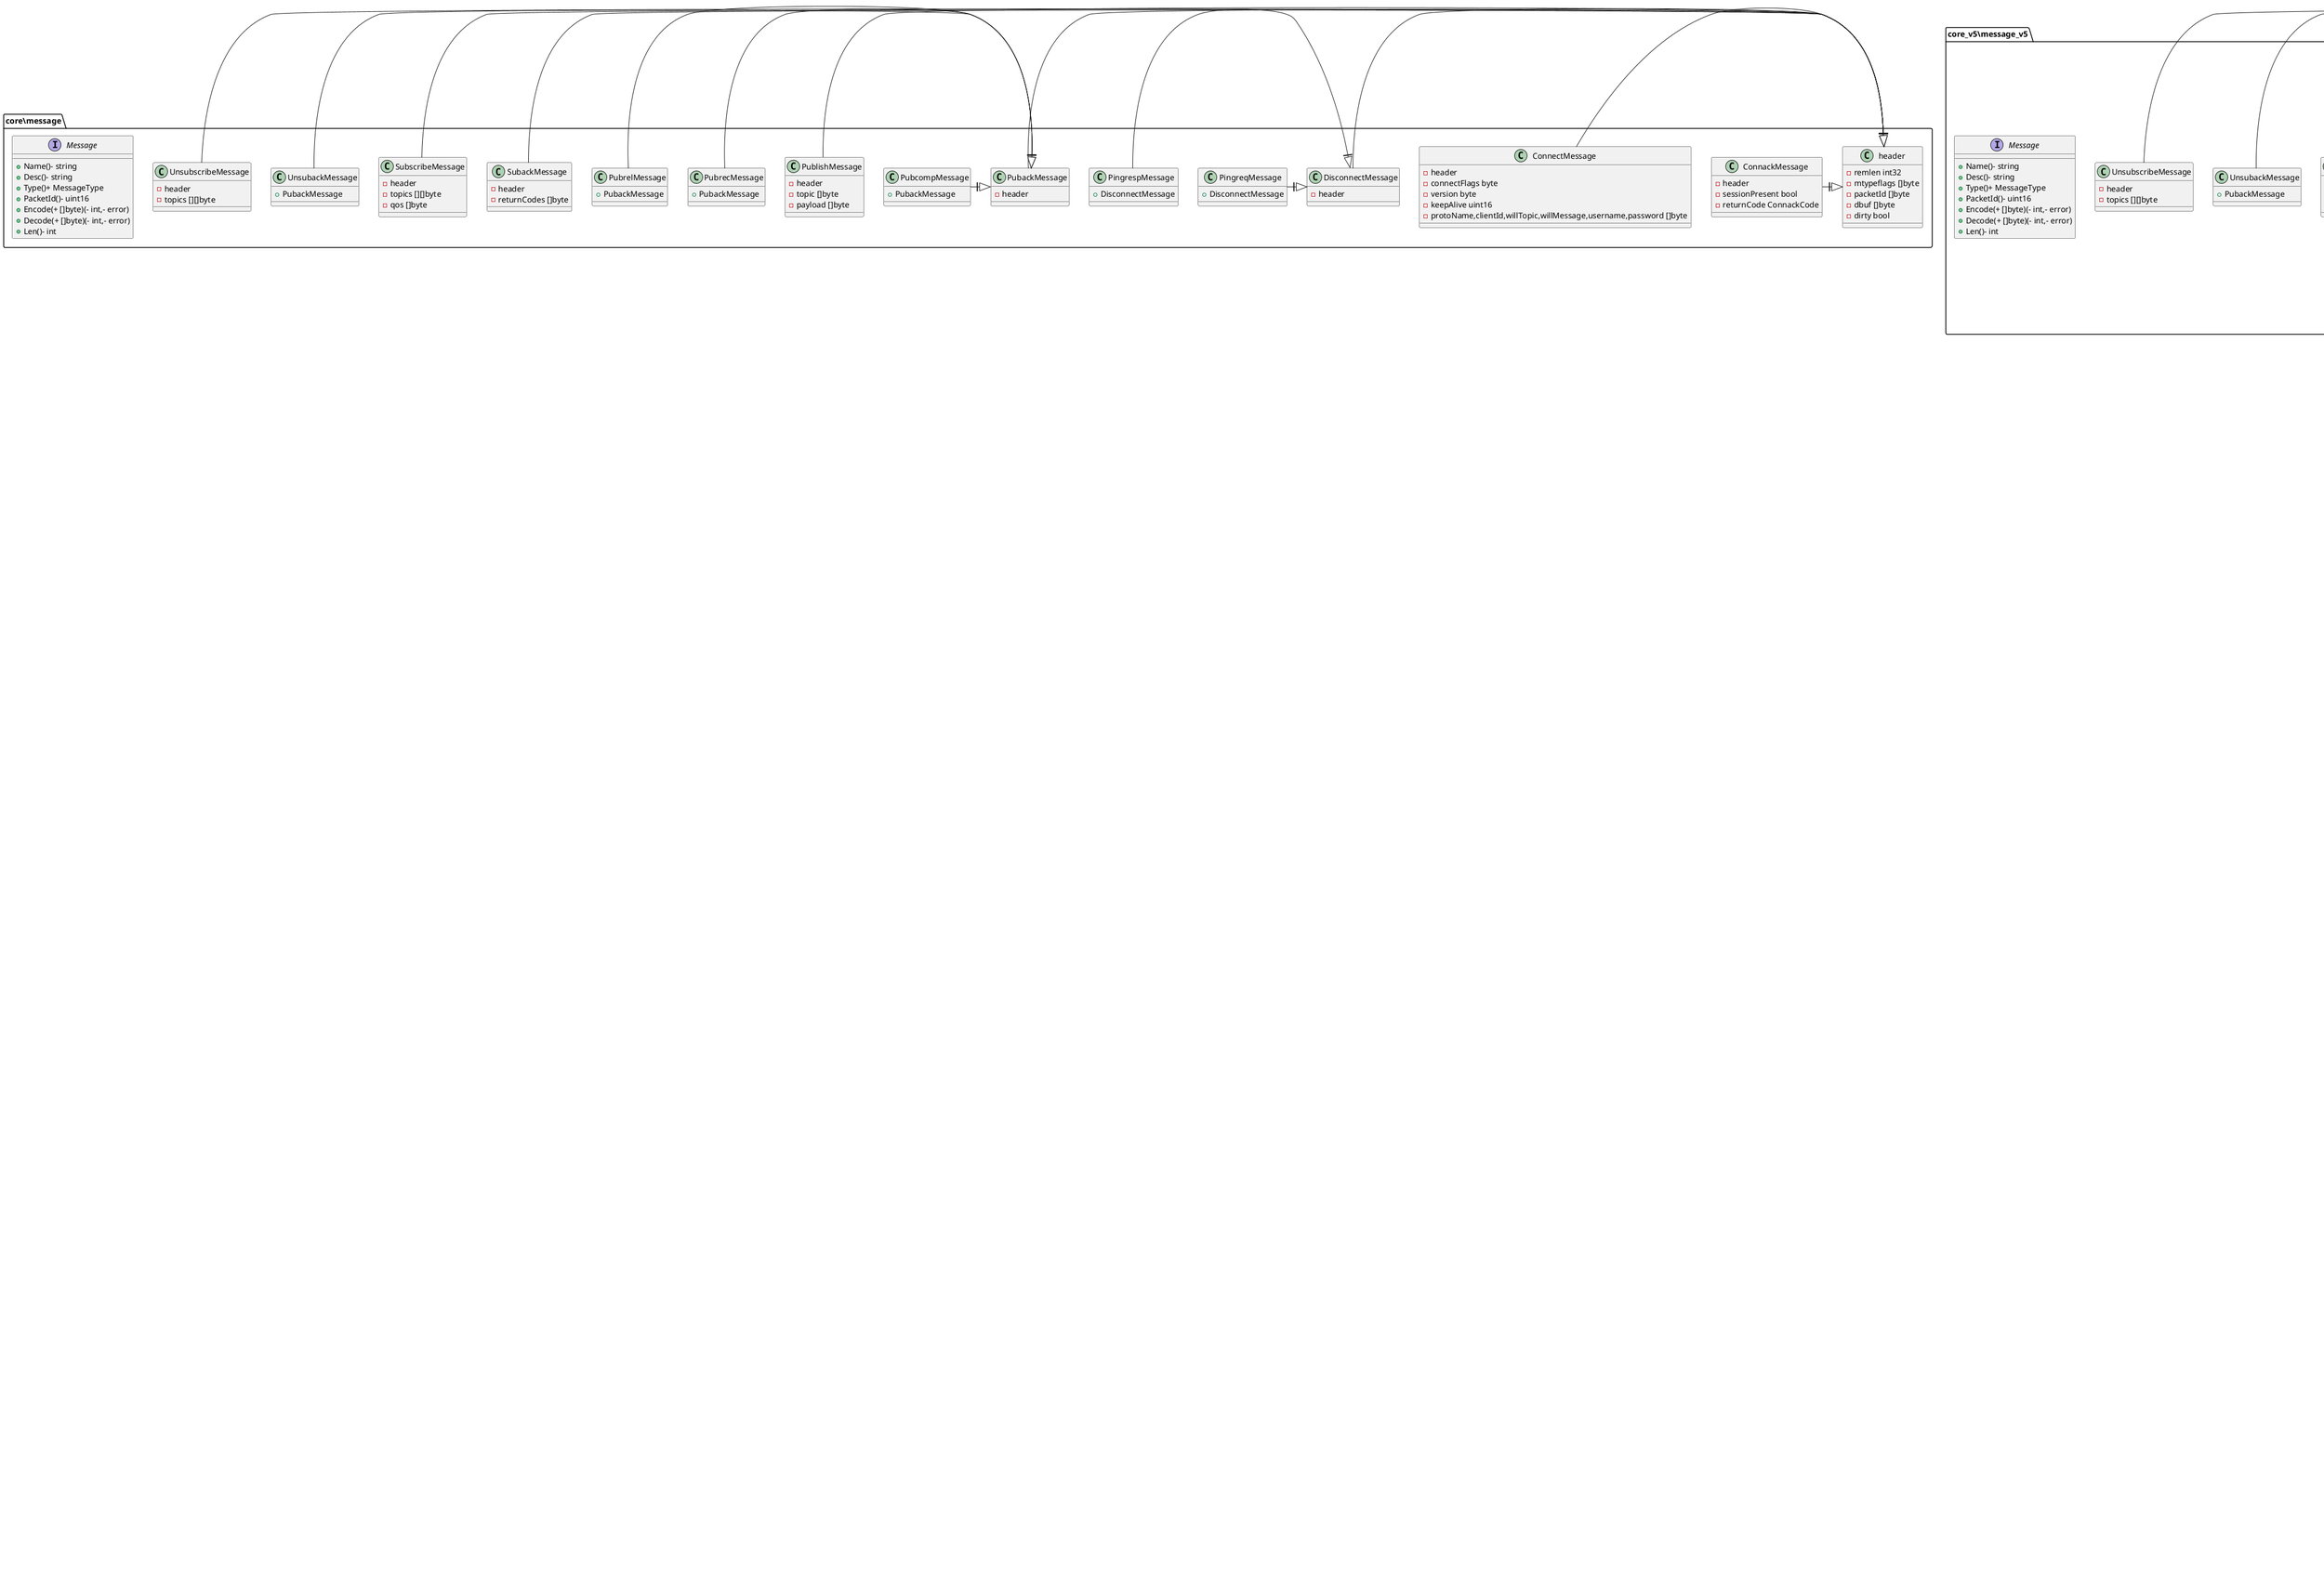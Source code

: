 @startuml
namespace core\auth {
 class Manager {
  - p Authenticator
} 
}
namespace core\config {
 class SIConfig {
  + ServerVersion string
  + Log Log
  + Broker Broker
  + Cluster Cluster
  + DefaultConfig DefaultConfig
  + Store Store
  + PProf PProf
} 
}
namespace core\config {
 class Log {
  + Level string
} 
}
namespace core\config {
 class PProf {
  + Open bool
  + Port int64
} 
}
namespace core\config {
 class Broker {
  + TcpAddr string
  + TcpTLSOpen bool
  + WsAddr string
  + WsPath string
  + WssAddr string
  + WssCertPath string
  + WssKeyPath string
  + Ca string
} 
}
namespace core\config {
 class Cluster {
  + Enabled bool
  + ClusterName string
  + ClusterHost string
  + ClusterPort int
  + ClusterTLS bool
  + ServerCertFile string
  + ServerKeyFile string
  + ClientCertFile string
  + ClientKeyFile string
} 
}
namespace core\config {
 class Connect {
  + Keepalive int
  + ConnectTimeout int
  + AckTimeout int
  + TimeoutRetries int
} 
}
namespace core\config {
 class Provider {
  + SessionsProvider string
  + TopicsProvider string
  + Authenticator string
} 
}
namespace core\config {
 class DefaultConfig {
  + Connect Connect
  + Provider Provider
} 
}
namespace core\config {
 class Mysql {
  + Source string
  + PoolSize int
} 
}
namespace core\config {
 class Redis {
  + Source string
  + Db int
  + PoolSize int
} 
}
namespace core\config {
 class Store {
  + Mysql Mysql
  + Redis Redis
} 
}
namespace core\logger {
 class buffer {
  - bytes.Buffer
  - tmp []byte
  - next *buffer
} 
}
namespace core\logger\logs {
 class AdamLog {
  + zap *zap.Logger
  + *zap.SugaredLogger
} 
}
namespace core\message {
 class ConnackMessage {
  - header
  - sessionPresent bool
  - returnCode ConnackCode
} 
}
namespace core\message {
 class ConnectMessage {
  - header
  - connectFlags byte
  - version byte
  - keepAlive uint16
  - protoName,clientId,willTopic,willMessage,username,password []byte
} 
}
namespace core\message {
 class DisconnectMessage {
  - header
} 
}
namespace core\message {
 class header {
  - remlen int32
  - mtypeflags []byte
  - packetId []byte
  - dbuf []byte
  - dirty bool
} 
}
namespace core\message {
 class PingreqMessage {
  + DisconnectMessage
} 
}
namespace core\message {
 class PingrespMessage {
  + DisconnectMessage
} 
}
namespace core\message {
 class PubackMessage {
  - header
} 
}
namespace core\message {
 class PubcompMessage {
  + PubackMessage
} 
}
namespace core\message {
 class PublishMessage {
  - header
  - topic []byte
  - payload []byte
} 
}
namespace core\message {
 class PubrecMessage {
  + PubackMessage
} 
}
namespace core\message {
 class PubrelMessage {
  + PubackMessage
} 
}
namespace core\message {
 class SubackMessage {
  - header
  - returnCodes []byte
} 
}
namespace core\message {
 class SubscribeMessage {
  - header
  - topics [][]byte
  - qos []byte
} 
}
namespace core\message {
 class UnsubackMessage {
  + PubackMessage
} 
}
namespace core\message {
 class UnsubscribeMessage {
  - header
  - topics [][]byte
} 
}
namespace core\service {
 class sequence {
  - cursor,gate,p2,p3,p4,p5,p6,p7 int64
} 
}
namespace core\service {
 class buffer {
  - id int64
  - buf []byte
  - tmp []byte
  - size int64
  - mask int64
  - done int64
  - pseq *sequence
  - cseq *sequence
  - pcond *sync.Cond
  - ccond *sync.Cond
  - cwait int64
  - pwait int64
} 
}
namespace core\service {
 class SafeMap {
  - v map[uint16]interface  { }
  - wg *sync.RWMutex
} 
}
namespace core\service {
 class timeoutReader {
  - d time.Duration
  - conn netReader
} 
}
namespace core\service {
 class Server {
  + Version string
  + KeepAlive int
  + ConnectTimeout int
  + AckTimeout int
  + TimeoutRetries int
  + Authenticator string
  + SessionsProvider string
  + TopicsProvider string
  + authMgr *auth.Manager
  - sessMgr *sessions.Manager
  - topicsMgr *topics.Manager
  - quit chan struct { }
  - ln net.Listener
  - svcs []*service
  - mu sync.Mutex
  - running int32
  - configOnce sync.Once
  - subs []interface  { }
  - qoss []byte
} 
}
namespace core\service {
 class stat {
  - bytes int64
  - msgs int64
} 
}
namespace core\service {
 class service {
  - id uint64
  - ccid string
  - client bool
  - keepAlive int
  - connectTimeout int
  + ackTimeout int
  - timeoutRetries int
  - conn io.Closer
  - sessMgr *sessions.Manager
  - topicsMgr *topics.Manager
  - sess *sessions.Session
  - wgStarted sync.WaitGroup
  - wgStopped sync.WaitGroup
  - wmu sync.Mutex
  - closed int64
  - done chan struct { }
  - in *buffer
  - out *buffer
  - onpub OnPublishFunc
  - inStat stat
  - outStat stat
  - intmp []byte
  - outtmp []byte
  - subs []interface  { }
  - qoss []byte
  - rmsgs []*message.PublishMessage
} 
}
namespace core\sessions {
 class ackmsg {
  + Mtype message.MessageType
  + State message.MessageType
  + Pktid uint16
  + Msgbuf []byte
  + Ackbuf []byte
  + OnComplete interface  { }
} 
}
namespace core\sessions {
 class Ackqueue {
  - size int64
  - mask int64
  - count int64
  - head int64
  - tail int64
  - ping ackmsg
  - ring []ackmsg
  - emap map[uint16]int64
  + ackdone []ackmsg
  - mu sync.Mutex
} 
}
namespace core\sessions {
 class memProvider {
  - st map[string]*Session
  - mu sync.RWMutex
} 
}
namespace core\sessions {
 class Session {
  + Pub1ack *Ackqueue
  + Pub2in *Ackqueue
  + Pub2out *Ackqueue
  + Suback *Ackqueue
  + Unsuback *Ackqueue
  + Pingack *Ackqueue
  + Cmsg *message.ConnectMessage
  + Will *message.PublishMessage
  + Retained *message.PublishMessage
  - cbuf []byte
  - rbuf []byte
  - topics map[string]byte
  - initted bool
  - mu sync.Mutex
  - id string
} 
}
namespace core\sessions {
 class Manager {
  - p SessionsProvider
} 
}
namespace core\topics {
 class memTopics {
  - smu sync.RWMutex
  - sroot *snode
  - rmu sync.RWMutex
  - rroot *rnode
  - share share.ShareTopicsProvider
  - sys sys.SysTopicsProvider
} 
}
namespace core\topics {
 class snode {
  - subs []interface  { }
  - qos []byte
  - snodes map[string]*snode
} 
}
namespace core\topics {
 class rnode {
  - msg *message.PublishMessage
  - buf []byte
  - rnodes map[string]*rnode
} 
}
namespace core\topics\share {
 class memTopics {
  - smu sync.RWMutex
  - sroot *snode
  - rmu sync.RWMutex
  - rroot *rnode
} 
}
namespace core\topics\share {
 class sins {
  - subs []interface  { }
  - qos []byte
} 
}
namespace core\topics\share {
 class snode {
  - shares map[string]*sins
  - snodes map[string]*snode
} 
}
namespace core\topics\share {
 class rnode {
  - msg *message.PublishMessage
  - buf []byte
  - rnodes map[string]*rnode
} 
}
namespace core\topics\share {
 class Manager {
  - p ShareTopicsProvider
} 
}
namespace core\topics\sys {
 class memTopics {
  - smu sync.RWMutex
  - sroot *rSnode
  - rmu sync.RWMutex
  - rroot *rRnode
} 
}
namespace core\topics\sys {
 class rSnode {
  - subs []interface  { }
  - qos []byte
  - rsnodes map[string]*rSnode
} 
}
namespace core\topics\sys {
 class rRnode {
  - msg *message.PublishMessage
  - buf []byte
  - rrnodes map[string]*rRnode
} 
}
namespace core\topics\sys {
 class Manager {
  - p SysTopicsProvider
} 
}
namespace core\topics {
 class Manager {
  - p TopicsProvider
} 
}
namespace core_v5\message_v5 {
 class AuthMessage {
  - header
  - connectFlags byte
  - version byte
  - keepAlive uint16
  - protoName,clientId,willTopic,willMessage,username,password []byte
} 
}
namespace core_v5\message_v5 {
 class ConnackMessage {
  - header
  - sessionPresent bool
  - returnCode ConnackCode
} 
}
namespace core_v5\message_v5 {
 class ConnectMessage {
  - header
  - connectFlags byte
  - version byte
  - keepAlive uint16
  - protoName,clientId,willTopic,willMessage,username,password []byte
  - propertiesLen int
  - sessionExpiryInterval uint32
  - receiveMaximum uint16
  - maxPacketSize uint32
  - topicAliasMax uint16
  - requestRespInfo byte
  - requestProblemInfo byte
  - userProperty map[string]string
  - willUserProperty map[string]string
  + authMethod string
  + authData []byte
  - willPropertiesLen int
  - willDelayInterval uint32
  - payloadFormatIndicator byte
  - willMsgExpiryInterval uint32
  - contentType string
  - responseTopic string
  - correlationData []byte
} 
}
namespace core_v5\message_v5 {
 class DisconnectMessage {
  - header
} 
}
namespace core_v5\message_v5 {
 class header {
  - remlen int32
  - mtypeflags []byte
  - packetId []byte
  - dbuf []byte
  - dirty bool
} 
}
namespace core_v5\message_v5 {
 class PingreqMessage {
  + DisconnectMessage
} 
}
namespace core_v5\message_v5 {
 class PingrespMessage {
  + DisconnectMessage
} 
}
namespace core_v5\message_v5 {
 class PubackMessage {
  - header
} 
}
namespace core_v5\message_v5 {
 class PubcompMessage {
  + PubackMessage
} 
}
namespace core_v5\message_v5 {
 class PublishMessage {
  - header
  - topic []byte
  - payload []byte
} 
}
namespace core_v5\message_v5 {
 class PubrecMessage {
  + PubackMessage
} 
}
namespace core_v5\message_v5 {
 class PubrelMessage {
  + PubackMessage
} 
}
namespace core_v5\message_v5 {
 class SubackMessage {
  - header
  - returnCodes []byte
} 
}
namespace core_v5\message_v5 {
 class SubscribeMessage {
  - header
  - topics [][]byte
  - qos []byte
} 
}
namespace core_v5\message_v5 {
 class UnsubackMessage {
  + PubackMessage
} 
}
namespace core_v5\message_v5 {
 class UnsubscribeMessage {
  - header
  - topics [][]byte
} 
}
namespace mysql {
 class DB {
  - link *sql.DB
  - stmt *sql.Stmt
} 
}
namespace redis {
 class Redis {
  - rc redis.Conn
} 
}
namespace redis {
 class Group {
  - sync.Mutex
  - m map[string]*call
} 
}
namespace redis {
 class call {
  - wg sync.WaitGroup
  - val interface  { }
  - err error
  - released bool
  - dups int
  - chans []chan Result
} 
}
namespace redis {
 class Result {
  + Val interface  { }
  + Err error
  + Dups int
} 
}
namespace redis {
 class panicError {
  - err string
} 
}
namespace redis {
 class runtimeError {
  - err string
} 
}
namespace redis {
 class tn {
  - v *ShareNameInfo
  + *time.Timer
} 
}
namespace redis {
 class cacheInfo {
  - sync.RWMutex
  - global
} 
}
namespace redis {
 class ShareNameInfo {
  - sync.RWMutex
  + V map[string]map[string]int
  - t map[string]int
} 
}
namespace core\auth {
 interface Authenticator  {
  + Authenticate(- id string,- cred interface  { })- error
} 
}
namespace core\cluster\share_topic {
 interface ClusterShareTopicData  {
  + GetData()- interface  { }
  + SelectShare()- map[string][]string
} 
}
namespace core\cluster\share_topic {
 interface ShareTopic  {
  + SubShare(- topic,shareName,nodeName string)- bool
  + UnSubShare(- topic,shareName,nodeName string)- bool
  + GetTopicShare(- topic string)(+ ClusterShareTopicData,- error)
  + DelTopic(- topic string)- error
  + DelNode(- old map[string][]string,- nodeName string)- error
} 
}
namespace core\message {
 interface Message  {
  + Name()- string
  + Desc()- string
  + Type()+ MessageType
  + PacketId()- uint16
  + Encode(+ []byte)(- int,- error)
  + Decode(+ []byte)(- int,- error)
  + Len()- int
} 
}
namespace core\service {
 interface netReader  {
  + SetReadDeadline(- t time.Time)- error
} 
}
namespace core\sessions {
 interface SessionsProvider  {
  + New(- id string)(+ *Session,- error)
  + Get(- id string)(+ *Session,- error)
  + Del(- id string)
  + Save(- id string)- error
  + Count()- int
  + Close()- error
} 
}
namespace core\topics\share {
 interface ShareTopicsProvider  {
  + Subscribe(- topic,shareName []byte,- qos byte,- subscriber interface  { })(- byte,- error)
  + Unsubscribe(- topic,shareName []byte,- subscriber interface  { })- error
  + Subscribers(- topic,shareName []byte,- qos byte,- subs *[]interface  { },- qoss *[]byte)- error
  + AllSubInfo()(- map[string][]string,- error)
  + Retain(- msg *message.PublishMessage,- shareName []byte)- error
  + Retained(- topic,shareName []byte,- msgs *[]*message.PublishMessage)- error
  + Close()- error
} 
}
namespace core\topics\sys {
 interface SysTopicsProvider  {
  + Subscribe(- topic []byte,- qos byte,- subscriber interface  { })(- byte,- error)
  + Unsubscribe(- topic []byte,- subscriber interface  { })- error
  + Subscribers(- topic []byte,- qos byte,- subs *[]interface  { },- qoss *[]byte)- error
  + Retain(- msg *message.PublishMessage)- error
  + Retained(- topic []byte,- msgs *[]*message.PublishMessage)- error
  + Close()- error
} 
}
namespace core\topics {
 interface TopicsProvider  {
  + Subscribe(- topic []byte,- qos byte,- subscriber interface  { })(- byte,- error)
  + Unsubscribe(- topic []byte,- subscriber interface  { })- error
  + Subscribers(- topic []byte,- qos byte,- subs *[]interface  { },- qoss *[]byte,- svc bool,- shareName string,- onlyShare bool)- error
  + AllSubInfo()(- map[string][]string,- error)
  + Retain(- msg *message.PublishMessage)- error
  + Retained(- topic []byte,- msgs *[]*message.PublishMessage)- error
  + Close()- error
} 
}
namespace core_v5\message_v5 {
 interface Message  {
  + Name()- string
  + Desc()- string
  + Type()+ MessageType
  + PacketId()- uint16
  + Encode(+ []byte)(- int,- error)
  + Decode(+ []byte)(- int,- error)
  + Len()- int
} 
}
core\config.SIConfig ---> core\config.Log : + Log
core\config.SIConfig ---> core\config.Broker : + Broker
core\config.SIConfig ---> core\config.Cluster : + Cluster
core\config.SIConfig ---> core\config.DefaultConfig : + DefaultConfig
core\config.SIConfig ---> core\config.Store : + Store
core\config.SIConfig ---> core\config.PProf : + PProf
core\config.DefaultConfig ---> core\config.Connect : + Connect
core\config.DefaultConfig ---> core\config.Provider : + Provider
core\config.Store ---> core\config.Mysql : + Mysql
core\config.Store ---> core\config.Redis : + Redis
core\logger.buffer ---> core\logger.buffer : - next
core\message.ConnackMessage -||> core\message.header
core\message.ConnectMessage -||> core\message.header
core\message.DisconnectMessage -||> core\message.header
core\message.PingreqMessage -||> core\message.DisconnectMessage
core\message.PingrespMessage -||> core\message.DisconnectMessage
core\message.PubackMessage -||> core\message.header
core\message.PubcompMessage -||> core\message.PubackMessage
core\message.PublishMessage -||> core\message.header
core\message.PubrecMessage -||> core\message.PubackMessage
core\message.PubrelMessage -||> core\message.PubackMessage
core\message.SubackMessage -||> core\message.header
core\message.SubscribeMessage -||> core\message.header
core\message.UnsubackMessage -||> core\message.PubackMessage
core\message.UnsubscribeMessage -||> core\message.header
core\service.buffer ---> core\service.sequence : - pseq
core\service.buffer ---> core\service.sequence : - cseq
core\service.Server ---> "*" core\service.service : - svcs
core\service.service ---> core\service.buffer : - in
core\service.service ---> core\service.buffer : - out
core\service.service ---> core\service.stat : - inStat
core\service.service ---> core\service.stat : - outStat
core\sessions.Ackqueue ---> core\sessions.ackmsg : - ping
core\sessions.Ackqueue ---> "*" core\sessions.ackmsg : - ring
core\sessions.Ackqueue ---> "*" core\sessions.ackmsg : + ackdone
core\sessions.memProvider ---> "*" core\sessions.Session : - st
core\sessions.Session ---> core\sessions.Ackqueue : + Pub1ack
core\sessions.Session ---> core\sessions.Ackqueue : + Pub2in
core\sessions.Session ---> core\sessions.Ackqueue : + Pub2out
core\sessions.Session ---> core\sessions.Ackqueue : + Suback
core\sessions.Session ---> core\sessions.Ackqueue : + Unsuback
core\sessions.Session ---> core\sessions.Ackqueue : + Pingack
core\topics.memTopics ---> core\topics.snode : - sroot
core\topics.memTopics ---> core\topics.rnode : - rroot
core\topics.snode ---> "*" core\topics.snode : - snodes
core\topics.rnode ---> "*" core\topics.rnode : - rnodes
core\topics\share.memTopics ---> core\topics\share.snode : - sroot
core\topics\share.memTopics ---> core\topics\share.rnode : - rroot
core\topics\share.snode ---> "*" core\topics\share.sins : - shares
core\topics\share.snode ---> "*" core\topics\share.snode : - snodes
core\topics\share.rnode ---> "*" core\topics\share.rnode : - rnodes
core\topics\sys.memTopics ---> core\topics\sys.rSnode : - sroot
core\topics\sys.memTopics ---> core\topics\sys.rRnode : - rroot
core\topics\sys.rSnode ---> "*" core\topics\sys.rSnode : - rsnodes
core\topics\sys.rRnode ---> "*" core\topics\sys.rRnode : - rrnodes
core_v5\message_v5.AuthMessage -||> core_v5\message_v5.header
core_v5\message_v5.ConnackMessage -||> core_v5\message_v5.header
core_v5\message_v5.ConnectMessage -||> core_v5\message_v5.header
core_v5\message_v5.DisconnectMessage -||> core_v5\message_v5.header
core_v5\message_v5.PingreqMessage -||> core_v5\message_v5.DisconnectMessage
core_v5\message_v5.PingrespMessage -||> core_v5\message_v5.DisconnectMessage
core_v5\message_v5.PubackMessage -||> core_v5\message_v5.header
core_v5\message_v5.PubcompMessage -||> core_v5\message_v5.PubackMessage
core_v5\message_v5.PublishMessage -||> core_v5\message_v5.header
core_v5\message_v5.PubrecMessage -||> core_v5\message_v5.PubackMessage
core_v5\message_v5.PubrelMessage -||> core_v5\message_v5.PubackMessage
core_v5\message_v5.SubackMessage -||> core_v5\message_v5.header
core_v5\message_v5.SubscribeMessage -||> core_v5\message_v5.header
core_v5\message_v5.UnsubackMessage -||> core_v5\message_v5.PubackMessage
core_v5\message_v5.UnsubscribeMessage -||> core_v5\message_v5.header
redis.Group ---> "*" redis.call : - m
redis.tn ---> redis.ShareNameInfo : - v
core\auth.Authenticator <|.. core\auth.Manager
core\sessions.SessionsProvider <|.. core\sessions.memProvider
core\sessions.SessionsProvider <|.. core\sessions.Manager
core\topics\share.ShareTopicsProvider <|.. core\topics\share.memTopics
core\topics\share.ShareTopicsProvider <|.. core\topics\share.Manager
core\topics\sys.SysTopicsProvider <|.. core\topics\sys.memTopics
core\topics\sys.SysTopicsProvider <|.. core\topics\sys.Manager
core\topics.TopicsProvider <|.. core\topics.memTopics
core\topics.TopicsProvider <|.. core\topics.Manager
@enduml